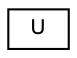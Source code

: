 digraph "Graphical Class Hierarchy"
{
  edge [fontname="Helvetica",fontsize="10",labelfontname="Helvetica",labelfontsize="10"];
  node [fontname="Helvetica",fontsize="10",shape=record];
  rankdir="LR";
  Node0 [label="U",height=0.2,width=0.4,color="black", fillcolor="white", style="filled",URL="$union_u.html"];
}
